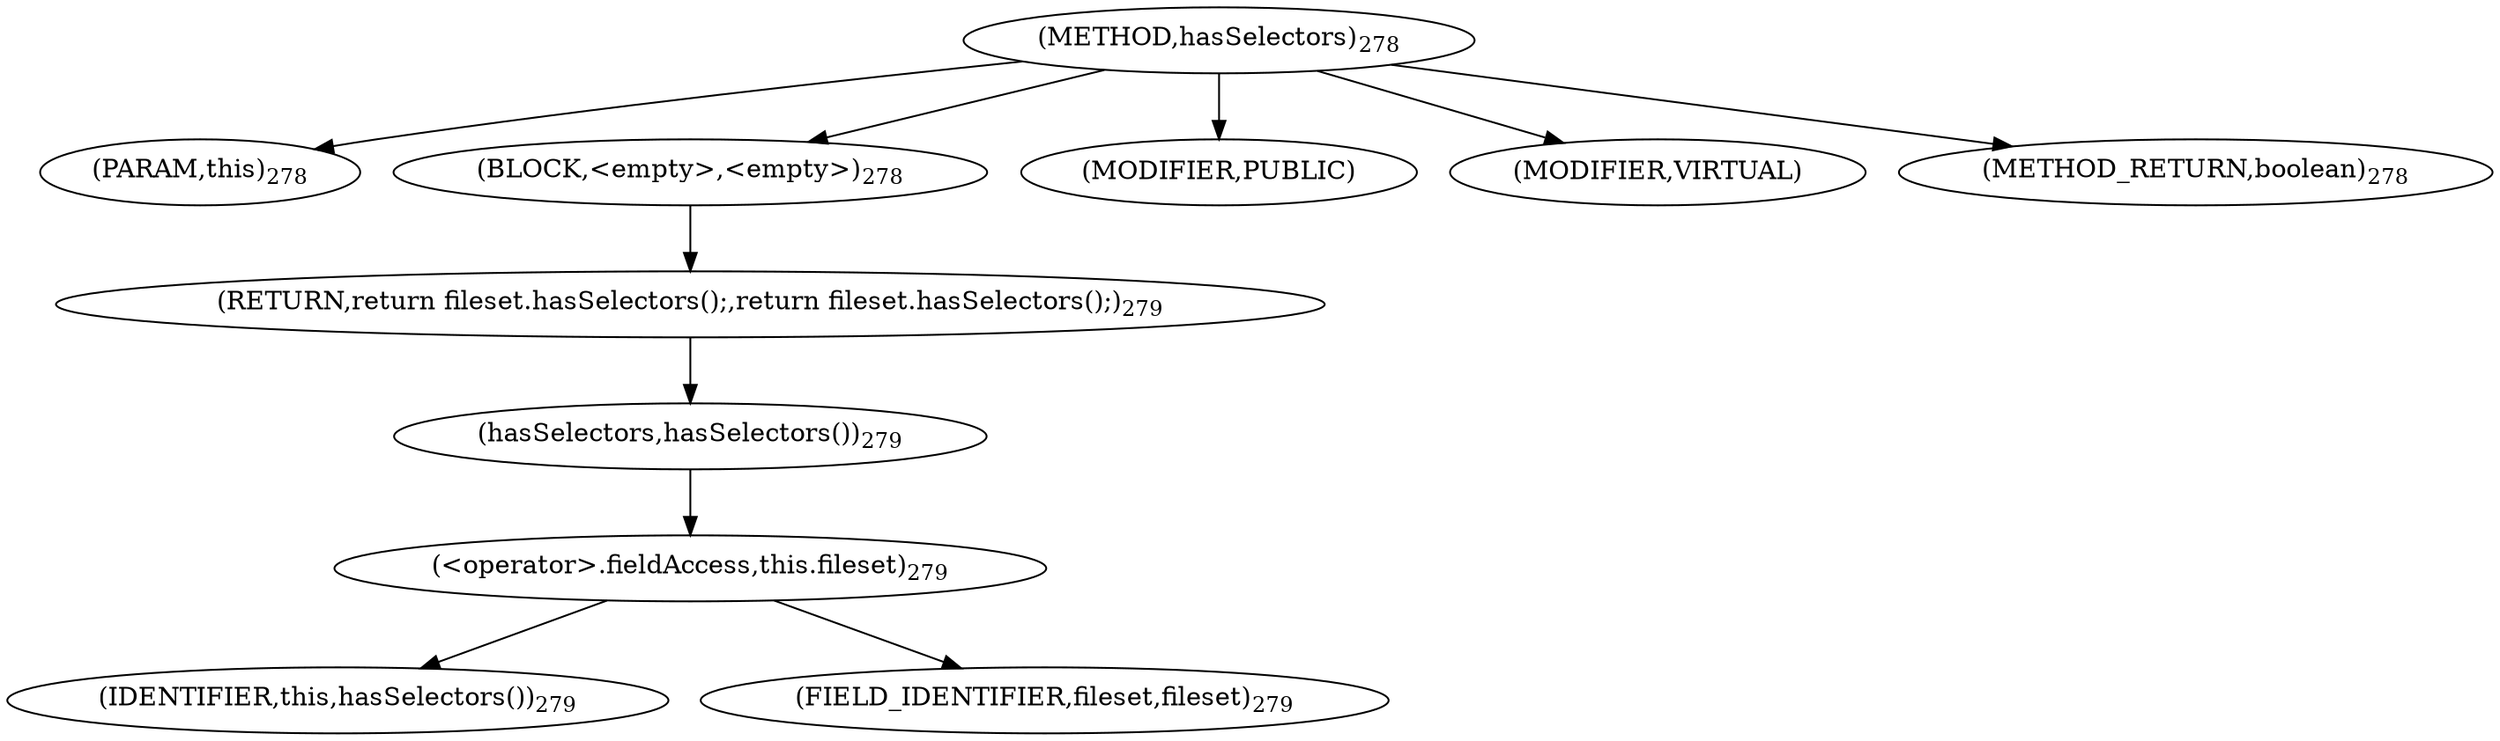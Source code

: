 digraph "hasSelectors" {  
"334" [label = <(METHOD,hasSelectors)<SUB>278</SUB>> ]
"335" [label = <(PARAM,this)<SUB>278</SUB>> ]
"336" [label = <(BLOCK,&lt;empty&gt;,&lt;empty&gt;)<SUB>278</SUB>> ]
"337" [label = <(RETURN,return fileset.hasSelectors();,return fileset.hasSelectors();)<SUB>279</SUB>> ]
"338" [label = <(hasSelectors,hasSelectors())<SUB>279</SUB>> ]
"339" [label = <(&lt;operator&gt;.fieldAccess,this.fileset)<SUB>279</SUB>> ]
"340" [label = <(IDENTIFIER,this,hasSelectors())<SUB>279</SUB>> ]
"341" [label = <(FIELD_IDENTIFIER,fileset,fileset)<SUB>279</SUB>> ]
"342" [label = <(MODIFIER,PUBLIC)> ]
"343" [label = <(MODIFIER,VIRTUAL)> ]
"344" [label = <(METHOD_RETURN,boolean)<SUB>278</SUB>> ]
  "334" -> "335" 
  "334" -> "336" 
  "334" -> "342" 
  "334" -> "343" 
  "334" -> "344" 
  "336" -> "337" 
  "337" -> "338" 
  "338" -> "339" 
  "339" -> "340" 
  "339" -> "341" 
}
